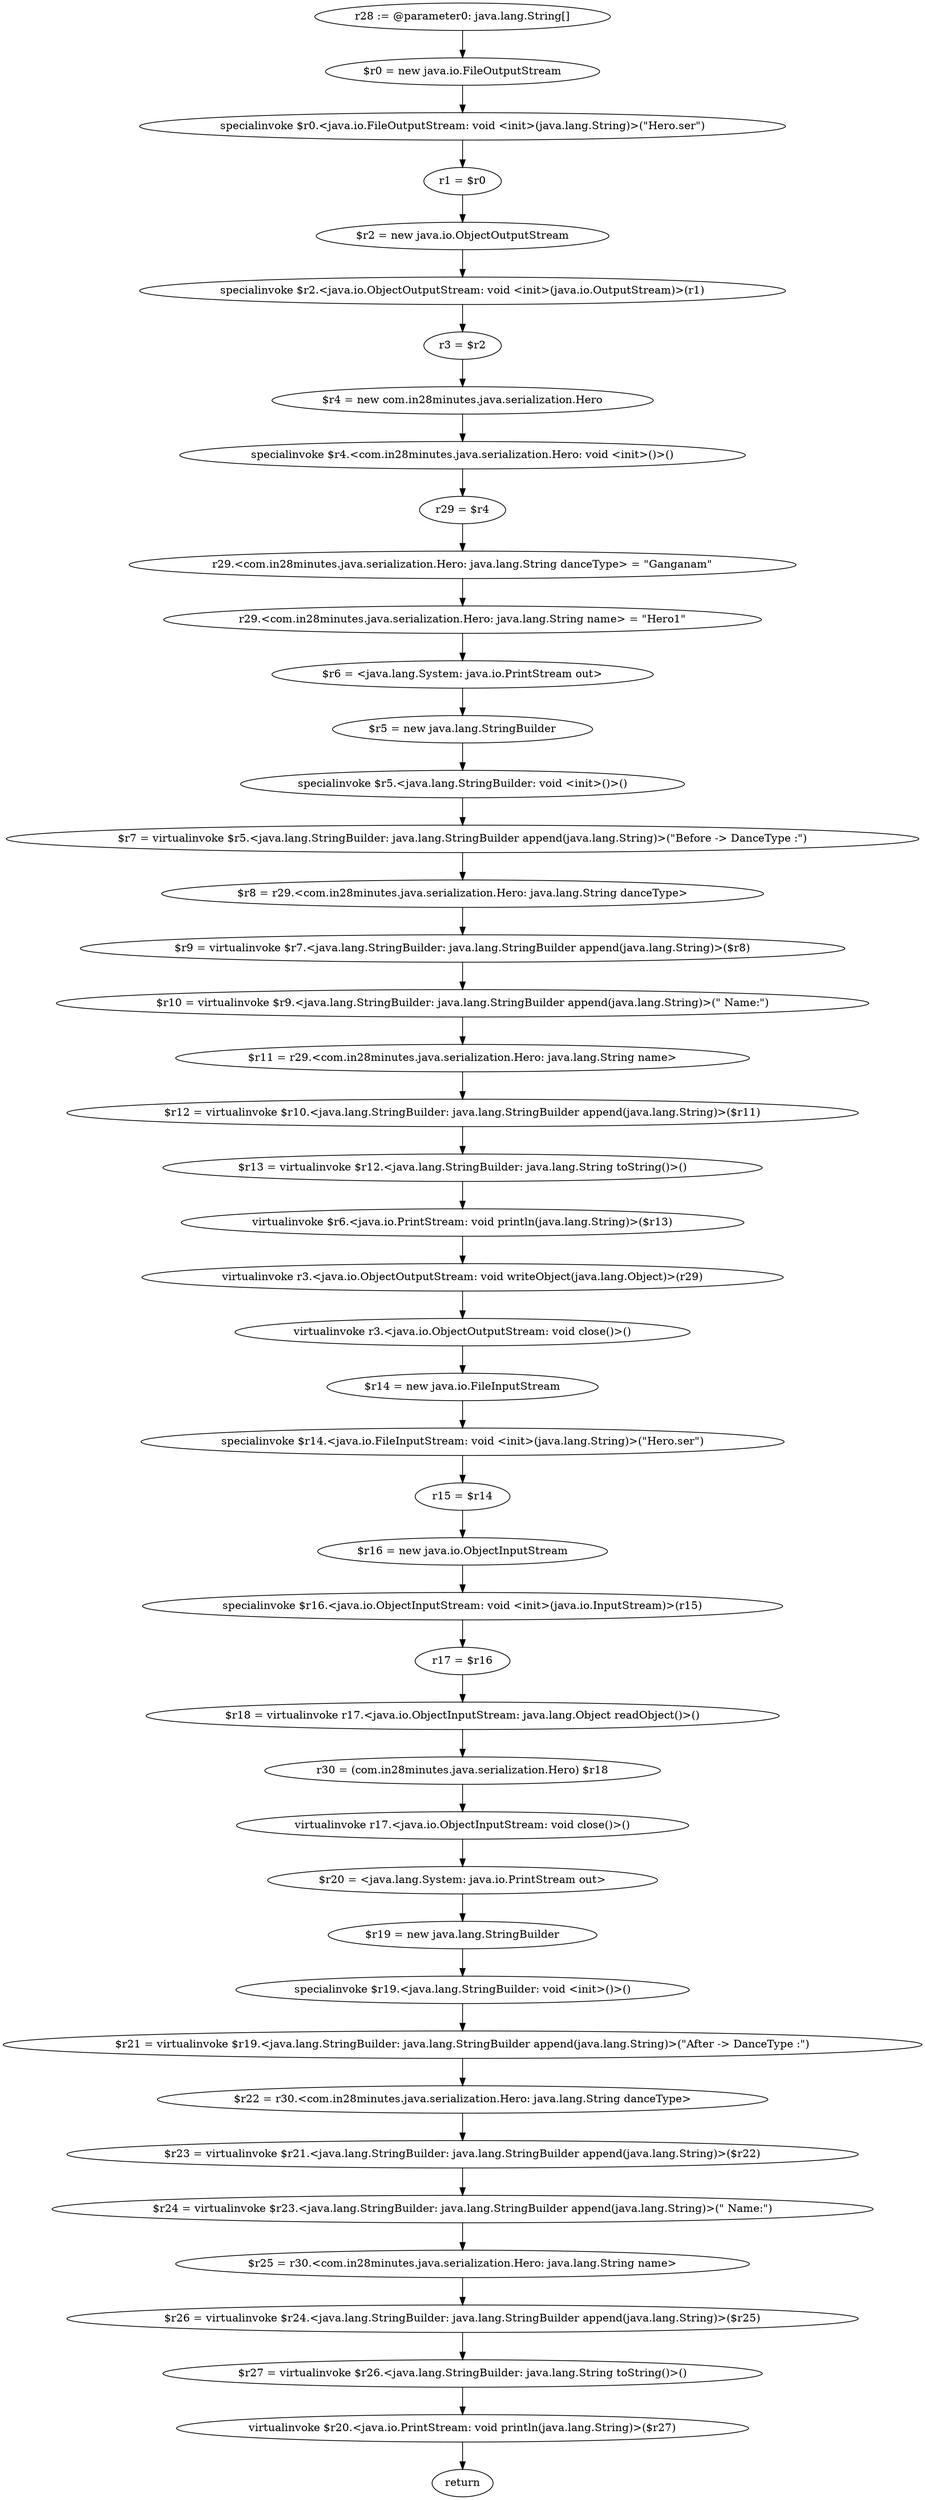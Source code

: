digraph "unitGraph" {
    "r28 := @parameter0: java.lang.String[]"
    "$r0 = new java.io.FileOutputStream"
    "specialinvoke $r0.<java.io.FileOutputStream: void <init>(java.lang.String)>(\"Hero.ser\")"
    "r1 = $r0"
    "$r2 = new java.io.ObjectOutputStream"
    "specialinvoke $r2.<java.io.ObjectOutputStream: void <init>(java.io.OutputStream)>(r1)"
    "r3 = $r2"
    "$r4 = new com.in28minutes.java.serialization.Hero"
    "specialinvoke $r4.<com.in28minutes.java.serialization.Hero: void <init>()>()"
    "r29 = $r4"
    "r29.<com.in28minutes.java.serialization.Hero: java.lang.String danceType> = \"Ganganam\""
    "r29.<com.in28minutes.java.serialization.Hero: java.lang.String name> = \"Hero1\""
    "$r6 = <java.lang.System: java.io.PrintStream out>"
    "$r5 = new java.lang.StringBuilder"
    "specialinvoke $r5.<java.lang.StringBuilder: void <init>()>()"
    "$r7 = virtualinvoke $r5.<java.lang.StringBuilder: java.lang.StringBuilder append(java.lang.String)>(\"Before -> DanceType :\")"
    "$r8 = r29.<com.in28minutes.java.serialization.Hero: java.lang.String danceType>"
    "$r9 = virtualinvoke $r7.<java.lang.StringBuilder: java.lang.StringBuilder append(java.lang.String)>($r8)"
    "$r10 = virtualinvoke $r9.<java.lang.StringBuilder: java.lang.StringBuilder append(java.lang.String)>(\" Name:\")"
    "$r11 = r29.<com.in28minutes.java.serialization.Hero: java.lang.String name>"
    "$r12 = virtualinvoke $r10.<java.lang.StringBuilder: java.lang.StringBuilder append(java.lang.String)>($r11)"
    "$r13 = virtualinvoke $r12.<java.lang.StringBuilder: java.lang.String toString()>()"
    "virtualinvoke $r6.<java.io.PrintStream: void println(java.lang.String)>($r13)"
    "virtualinvoke r3.<java.io.ObjectOutputStream: void writeObject(java.lang.Object)>(r29)"
    "virtualinvoke r3.<java.io.ObjectOutputStream: void close()>()"
    "$r14 = new java.io.FileInputStream"
    "specialinvoke $r14.<java.io.FileInputStream: void <init>(java.lang.String)>(\"Hero.ser\")"
    "r15 = $r14"
    "$r16 = new java.io.ObjectInputStream"
    "specialinvoke $r16.<java.io.ObjectInputStream: void <init>(java.io.InputStream)>(r15)"
    "r17 = $r16"
    "$r18 = virtualinvoke r17.<java.io.ObjectInputStream: java.lang.Object readObject()>()"
    "r30 = (com.in28minutes.java.serialization.Hero) $r18"
    "virtualinvoke r17.<java.io.ObjectInputStream: void close()>()"
    "$r20 = <java.lang.System: java.io.PrintStream out>"
    "$r19 = new java.lang.StringBuilder"
    "specialinvoke $r19.<java.lang.StringBuilder: void <init>()>()"
    "$r21 = virtualinvoke $r19.<java.lang.StringBuilder: java.lang.StringBuilder append(java.lang.String)>(\"After -> DanceType :\")"
    "$r22 = r30.<com.in28minutes.java.serialization.Hero: java.lang.String danceType>"
    "$r23 = virtualinvoke $r21.<java.lang.StringBuilder: java.lang.StringBuilder append(java.lang.String)>($r22)"
    "$r24 = virtualinvoke $r23.<java.lang.StringBuilder: java.lang.StringBuilder append(java.lang.String)>(\" Name:\")"
    "$r25 = r30.<com.in28minutes.java.serialization.Hero: java.lang.String name>"
    "$r26 = virtualinvoke $r24.<java.lang.StringBuilder: java.lang.StringBuilder append(java.lang.String)>($r25)"
    "$r27 = virtualinvoke $r26.<java.lang.StringBuilder: java.lang.String toString()>()"
    "virtualinvoke $r20.<java.io.PrintStream: void println(java.lang.String)>($r27)"
    "return"
    "r28 := @parameter0: java.lang.String[]"->"$r0 = new java.io.FileOutputStream";
    "$r0 = new java.io.FileOutputStream"->"specialinvoke $r0.<java.io.FileOutputStream: void <init>(java.lang.String)>(\"Hero.ser\")";
    "specialinvoke $r0.<java.io.FileOutputStream: void <init>(java.lang.String)>(\"Hero.ser\")"->"r1 = $r0";
    "r1 = $r0"->"$r2 = new java.io.ObjectOutputStream";
    "$r2 = new java.io.ObjectOutputStream"->"specialinvoke $r2.<java.io.ObjectOutputStream: void <init>(java.io.OutputStream)>(r1)";
    "specialinvoke $r2.<java.io.ObjectOutputStream: void <init>(java.io.OutputStream)>(r1)"->"r3 = $r2";
    "r3 = $r2"->"$r4 = new com.in28minutes.java.serialization.Hero";
    "$r4 = new com.in28minutes.java.serialization.Hero"->"specialinvoke $r4.<com.in28minutes.java.serialization.Hero: void <init>()>()";
    "specialinvoke $r4.<com.in28minutes.java.serialization.Hero: void <init>()>()"->"r29 = $r4";
    "r29 = $r4"->"r29.<com.in28minutes.java.serialization.Hero: java.lang.String danceType> = \"Ganganam\"";
    "r29.<com.in28minutes.java.serialization.Hero: java.lang.String danceType> = \"Ganganam\""->"r29.<com.in28minutes.java.serialization.Hero: java.lang.String name> = \"Hero1\"";
    "r29.<com.in28minutes.java.serialization.Hero: java.lang.String name> = \"Hero1\""->"$r6 = <java.lang.System: java.io.PrintStream out>";
    "$r6 = <java.lang.System: java.io.PrintStream out>"->"$r5 = new java.lang.StringBuilder";
    "$r5 = new java.lang.StringBuilder"->"specialinvoke $r5.<java.lang.StringBuilder: void <init>()>()";
    "specialinvoke $r5.<java.lang.StringBuilder: void <init>()>()"->"$r7 = virtualinvoke $r5.<java.lang.StringBuilder: java.lang.StringBuilder append(java.lang.String)>(\"Before -> DanceType :\")";
    "$r7 = virtualinvoke $r5.<java.lang.StringBuilder: java.lang.StringBuilder append(java.lang.String)>(\"Before -> DanceType :\")"->"$r8 = r29.<com.in28minutes.java.serialization.Hero: java.lang.String danceType>";
    "$r8 = r29.<com.in28minutes.java.serialization.Hero: java.lang.String danceType>"->"$r9 = virtualinvoke $r7.<java.lang.StringBuilder: java.lang.StringBuilder append(java.lang.String)>($r8)";
    "$r9 = virtualinvoke $r7.<java.lang.StringBuilder: java.lang.StringBuilder append(java.lang.String)>($r8)"->"$r10 = virtualinvoke $r9.<java.lang.StringBuilder: java.lang.StringBuilder append(java.lang.String)>(\" Name:\")";
    "$r10 = virtualinvoke $r9.<java.lang.StringBuilder: java.lang.StringBuilder append(java.lang.String)>(\" Name:\")"->"$r11 = r29.<com.in28minutes.java.serialization.Hero: java.lang.String name>";
    "$r11 = r29.<com.in28minutes.java.serialization.Hero: java.lang.String name>"->"$r12 = virtualinvoke $r10.<java.lang.StringBuilder: java.lang.StringBuilder append(java.lang.String)>($r11)";
    "$r12 = virtualinvoke $r10.<java.lang.StringBuilder: java.lang.StringBuilder append(java.lang.String)>($r11)"->"$r13 = virtualinvoke $r12.<java.lang.StringBuilder: java.lang.String toString()>()";
    "$r13 = virtualinvoke $r12.<java.lang.StringBuilder: java.lang.String toString()>()"->"virtualinvoke $r6.<java.io.PrintStream: void println(java.lang.String)>($r13)";
    "virtualinvoke $r6.<java.io.PrintStream: void println(java.lang.String)>($r13)"->"virtualinvoke r3.<java.io.ObjectOutputStream: void writeObject(java.lang.Object)>(r29)";
    "virtualinvoke r3.<java.io.ObjectOutputStream: void writeObject(java.lang.Object)>(r29)"->"virtualinvoke r3.<java.io.ObjectOutputStream: void close()>()";
    "virtualinvoke r3.<java.io.ObjectOutputStream: void close()>()"->"$r14 = new java.io.FileInputStream";
    "$r14 = new java.io.FileInputStream"->"specialinvoke $r14.<java.io.FileInputStream: void <init>(java.lang.String)>(\"Hero.ser\")";
    "specialinvoke $r14.<java.io.FileInputStream: void <init>(java.lang.String)>(\"Hero.ser\")"->"r15 = $r14";
    "r15 = $r14"->"$r16 = new java.io.ObjectInputStream";
    "$r16 = new java.io.ObjectInputStream"->"specialinvoke $r16.<java.io.ObjectInputStream: void <init>(java.io.InputStream)>(r15)";
    "specialinvoke $r16.<java.io.ObjectInputStream: void <init>(java.io.InputStream)>(r15)"->"r17 = $r16";
    "r17 = $r16"->"$r18 = virtualinvoke r17.<java.io.ObjectInputStream: java.lang.Object readObject()>()";
    "$r18 = virtualinvoke r17.<java.io.ObjectInputStream: java.lang.Object readObject()>()"->"r30 = (com.in28minutes.java.serialization.Hero) $r18";
    "r30 = (com.in28minutes.java.serialization.Hero) $r18"->"virtualinvoke r17.<java.io.ObjectInputStream: void close()>()";
    "virtualinvoke r17.<java.io.ObjectInputStream: void close()>()"->"$r20 = <java.lang.System: java.io.PrintStream out>";
    "$r20 = <java.lang.System: java.io.PrintStream out>"->"$r19 = new java.lang.StringBuilder";
    "$r19 = new java.lang.StringBuilder"->"specialinvoke $r19.<java.lang.StringBuilder: void <init>()>()";
    "specialinvoke $r19.<java.lang.StringBuilder: void <init>()>()"->"$r21 = virtualinvoke $r19.<java.lang.StringBuilder: java.lang.StringBuilder append(java.lang.String)>(\"After -> DanceType :\")";
    "$r21 = virtualinvoke $r19.<java.lang.StringBuilder: java.lang.StringBuilder append(java.lang.String)>(\"After -> DanceType :\")"->"$r22 = r30.<com.in28minutes.java.serialization.Hero: java.lang.String danceType>";
    "$r22 = r30.<com.in28minutes.java.serialization.Hero: java.lang.String danceType>"->"$r23 = virtualinvoke $r21.<java.lang.StringBuilder: java.lang.StringBuilder append(java.lang.String)>($r22)";
    "$r23 = virtualinvoke $r21.<java.lang.StringBuilder: java.lang.StringBuilder append(java.lang.String)>($r22)"->"$r24 = virtualinvoke $r23.<java.lang.StringBuilder: java.lang.StringBuilder append(java.lang.String)>(\" Name:\")";
    "$r24 = virtualinvoke $r23.<java.lang.StringBuilder: java.lang.StringBuilder append(java.lang.String)>(\" Name:\")"->"$r25 = r30.<com.in28minutes.java.serialization.Hero: java.lang.String name>";
    "$r25 = r30.<com.in28minutes.java.serialization.Hero: java.lang.String name>"->"$r26 = virtualinvoke $r24.<java.lang.StringBuilder: java.lang.StringBuilder append(java.lang.String)>($r25)";
    "$r26 = virtualinvoke $r24.<java.lang.StringBuilder: java.lang.StringBuilder append(java.lang.String)>($r25)"->"$r27 = virtualinvoke $r26.<java.lang.StringBuilder: java.lang.String toString()>()";
    "$r27 = virtualinvoke $r26.<java.lang.StringBuilder: java.lang.String toString()>()"->"virtualinvoke $r20.<java.io.PrintStream: void println(java.lang.String)>($r27)";
    "virtualinvoke $r20.<java.io.PrintStream: void println(java.lang.String)>($r27)"->"return";
}

